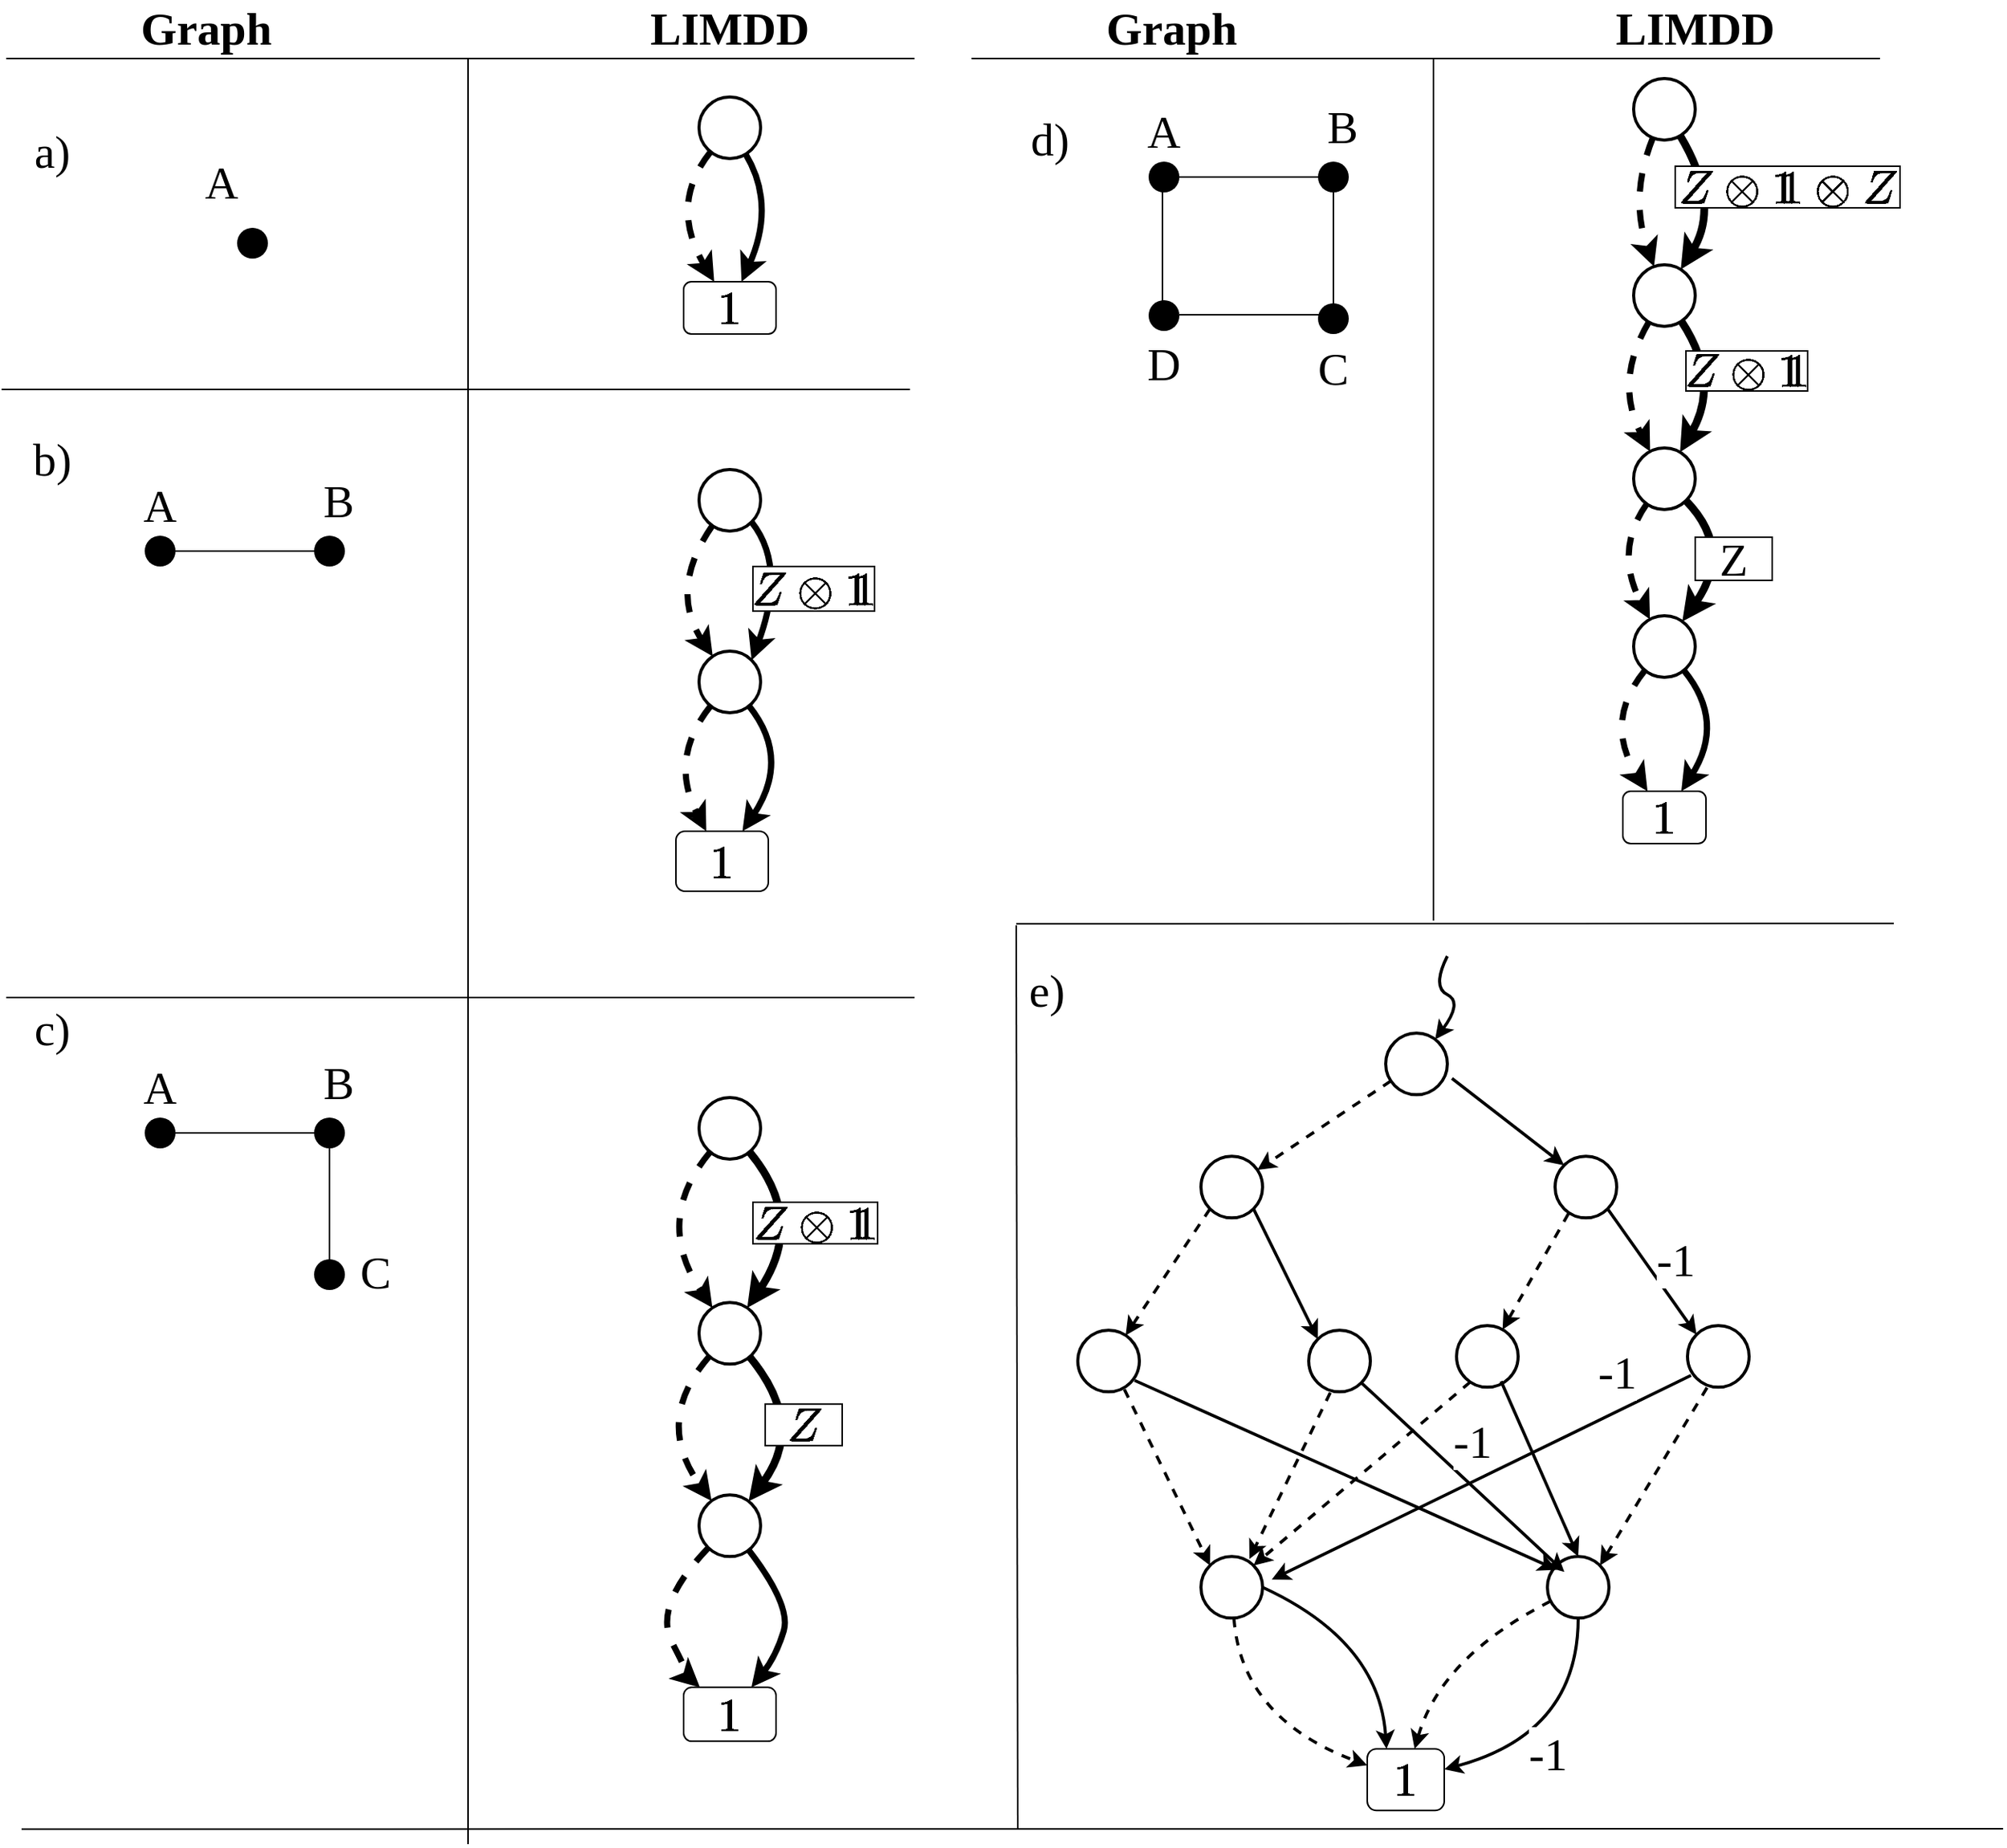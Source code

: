 <mxfile version="20.8.5" type="device"><diagram id="UoyFztPHbAxfOtIrm-Md" name="Page-1"><mxGraphModel dx="2166" dy="3179" grid="1" gridSize="10" guides="1" tooltips="1" connect="1" arrows="1" fold="1" page="0" pageScale="1.52" pageWidth="850" pageHeight="1100" math="1" shadow="0"><root><mxCell id="0"/><mxCell id="1" parent="0"/><mxCell id="kAd1hX-TktcAsDmedw0G-8" style="orthogonalLoop=1;jettySize=auto;html=1;strokeWidth=5;curved=1;fontSize=30;fontFamily=modern;fontSource=https%3A%2F%2Ffonts.googleapis.com%2Fcss%3Ffamily%3Dmodern;" parent="1" source="kAd1hX-TktcAsDmedw0G-1" target="kAd1hX-TktcAsDmedw0G-3" edge="1"><mxGeometry relative="1" as="geometry"><mxPoint x="643.0" y="-926.455" as="targetPoint"/><Array as="points"><mxPoint x="523" y="-885"/></Array></mxGeometry></mxCell><mxCell id="kAd1hX-TktcAsDmedw0G-9" style="edgeStyle=none;orthogonalLoop=1;jettySize=auto;html=1;strokeWidth=4;dashed=1;curved=1;fontSize=30;fontFamily=modern;fontSource=https%3A%2F%2Ffonts.googleapis.com%2Fcss%3Ffamily%3Dmodern;" parent="1" source="kAd1hX-TktcAsDmedw0G-1" target="kAd1hX-TktcAsDmedw0G-3" edge="1"><mxGeometry relative="1" as="geometry"><mxPoint x="468" y="-830" as="targetPoint"/><Array as="points"><mxPoint x="423" y="-885"/></Array></mxGeometry></mxCell><mxCell id="kAd1hX-TktcAsDmedw0G-1" value="" style="ellipse;whiteSpace=wrap;html=1;aspect=fixed;strokeWidth=2;fontSize=30;fontFamily=modern;fontSource=https%3A%2F%2Ffonts.googleapis.com%2Fcss%3Ffamily%3Dmodern;" parent="1" vertex="1"><mxGeometry x="453" y="-965" width="40" height="40" as="geometry"/></mxCell><mxCell id="kAd1hX-TktcAsDmedw0G-11" style="edgeStyle=none;orthogonalLoop=1;jettySize=auto;html=1;strokeWidth=4;dashed=1;curved=1;fontSize=30;fontFamily=modern;fontSource=https%3A%2F%2Ffonts.googleapis.com%2Fcss%3Ffamily%3Dmodern;" parent="1" source="kAd1hX-TktcAsDmedw0G-3" target="kAd1hX-TktcAsDmedw0G-4" edge="1"><mxGeometry relative="1" as="geometry"><Array as="points"><mxPoint x="423" y="-755"/></Array></mxGeometry></mxCell><mxCell id="kAd1hX-TktcAsDmedw0G-18" style="edgeStyle=none;orthogonalLoop=1;jettySize=auto;html=1;strokeWidth=5;curved=1;fontSize=30;fontFamily=modern;fontSource=https%3A%2F%2Ffonts.googleapis.com%2Fcss%3Ffamily%3Dmodern;" parent="1" source="kAd1hX-TktcAsDmedw0G-3" target="kAd1hX-TktcAsDmedw0G-4" edge="1"><mxGeometry relative="1" as="geometry"><mxPoint x="646.387" y="-676.87" as="targetPoint"/><Array as="points"><mxPoint x="523" y="-752"/></Array></mxGeometry></mxCell><mxCell id="kAd1hX-TktcAsDmedw0G-3" value="" style="ellipse;whiteSpace=wrap;html=1;aspect=fixed;strokeWidth=2;fontSize=30;fontFamily=modern;fontSource=https%3A%2F%2Ffonts.googleapis.com%2Fcss%3Ffamily%3Dmodern;" parent="1" vertex="1"><mxGeometry x="453" y="-831.87" width="40" height="40" as="geometry"/></mxCell><mxCell id="kAd1hX-TktcAsDmedw0G-13" style="edgeStyle=none;orthogonalLoop=1;jettySize=auto;html=1;strokeWidth=4;dashed=1;curved=1;fontSize=30;fontFamily=modern;fontSource=https%3A%2F%2Ffonts.googleapis.com%2Fcss%3Ffamily%3Dmodern;" parent="1" source="kAd1hX-TktcAsDmedw0G-4" target="kAd1hX-TktcAsDmedw0G-5" edge="1"><mxGeometry relative="1" as="geometry"><Array as="points"><mxPoint x="423" y="-635"/><mxPoint x="448" y="-586.87"/></Array></mxGeometry></mxCell><mxCell id="kAd1hX-TktcAsDmedw0G-32" style="edgeStyle=none;curved=1;orthogonalLoop=1;jettySize=auto;html=1;endArrow=classic;endFill=1;strokeWidth=4;fontSize=30;fontFamily=modern;fontSource=https%3A%2F%2Ffonts.googleapis.com%2Fcss%3Ffamily%3Dmodern;" parent="1" source="kAd1hX-TktcAsDmedw0G-4" target="kAd1hX-TktcAsDmedw0G-5" edge="1"><mxGeometry relative="1" as="geometry"><Array as="points"><mxPoint x="513" y="-635"/><mxPoint x="503" y="-601.87"/></Array></mxGeometry></mxCell><mxCell id="kAd1hX-TktcAsDmedw0G-4" value="" style="ellipse;whiteSpace=wrap;html=1;aspect=fixed;strokeWidth=2;fontSize=30;fontFamily=modern;fontSource=https%3A%2F%2Ffonts.googleapis.com%2Fcss%3Ffamily%3Dmodern;" parent="1" vertex="1"><mxGeometry x="453" y="-706.87" width="40" height="40" as="geometry"/></mxCell><mxCell id="kAd1hX-TktcAsDmedw0G-5" value="$$1$$" style="rounded=1;whiteSpace=wrap;html=1;fontSize=30;fontFamily=modern;fontSource=https%3A%2F%2Ffonts.googleapis.com%2Fcss%3Ffamily%3Dmodern;" parent="1" vertex="1"><mxGeometry x="443" y="-581.87" width="60" height="35" as="geometry"/></mxCell><mxCell id="WiULeDgBD-S7jhoCk6bP-11" style="edgeStyle=none;orthogonalLoop=1;jettySize=auto;html=1;strokeWidth=4;dashed=1;curved=1;fontSize=30;fontFamily=modern;fontSource=https%3A%2F%2Ffonts.googleapis.com%2Fcss%3Ffamily%3Dmodern;" parent="1" source="WiULeDgBD-S7jhoCk6bP-13" target="WiULeDgBD-S7jhoCk6bP-14" edge="1"><mxGeometry relative="1" as="geometry"><Array as="points"><mxPoint x="433" y="-1545"/></Array></mxGeometry></mxCell><mxCell id="WiULeDgBD-S7jhoCk6bP-12" style="edgeStyle=none;curved=1;orthogonalLoop=1;jettySize=auto;html=1;endArrow=classic;endFill=1;strokeWidth=4;fontSize=30;fontFamily=modern;fontSource=https%3A%2F%2Ffonts.googleapis.com%2Fcss%3Ffamily%3Dmodern;" parent="1" source="WiULeDgBD-S7jhoCk6bP-13" target="WiULeDgBD-S7jhoCk6bP-14" edge="1"><mxGeometry relative="1" as="geometry"><Array as="points"><mxPoint x="503" y="-1545"/></Array></mxGeometry></mxCell><mxCell id="WiULeDgBD-S7jhoCk6bP-13" value="" style="ellipse;whiteSpace=wrap;html=1;aspect=fixed;strokeWidth=2;fontSize=30;fontFamily=modern;fontSource=https%3A%2F%2Ffonts.googleapis.com%2Fcss%3Ffamily%3Dmodern;" parent="1" vertex="1"><mxGeometry x="453" y="-1615" width="40" height="40" as="geometry"/></mxCell><mxCell id="WiULeDgBD-S7jhoCk6bP-14" value="$$1$$" style="rounded=1;whiteSpace=wrap;html=1;fontSize=30;fontFamily=modern;fontSource=https%3A%2F%2Ffonts.googleapis.com%2Fcss%3Ffamily%3Dmodern;" parent="1" vertex="1"><mxGeometry x="443" y="-1495" width="60" height="34" as="geometry"/></mxCell><mxCell id="WiULeDgBD-S7jhoCk6bP-20" value="" style="ellipse;whiteSpace=wrap;html=1;aspect=fixed;fontColor=#ffffff;fillColor=#000000;strokeColor=none;fontSize=30;fontFamily=modern;fontSource=https%3A%2F%2Ffonts.googleapis.com%2Fcss%3Ffamily%3Dmodern;" parent="1" vertex="1"><mxGeometry x="153" y="-1530" width="20" height="20" as="geometry"/></mxCell><mxCell id="WiULeDgBD-S7jhoCk6bP-22" value="&lt;font style=&quot;font-size: 30px;&quot;&gt;a)&lt;/font&gt;" style="text;html=1;strokeColor=none;fillColor=none;align=center;verticalAlign=middle;whiteSpace=wrap;rounded=0;fontSize=30;fontFamily=modern;fontSource=https%3A%2F%2Ffonts.googleapis.com%2Fcss%3Ffamily%3Dmodern;" parent="1" vertex="1"><mxGeometry x="13" y="-1590" width="40" height="20" as="geometry"/></mxCell><mxCell id="WiULeDgBD-S7jhoCk6bP-25" value="" style="endArrow=none;html=1;fontSize=30;fontFamily=modern;fontSource=https%3A%2F%2Ffonts.googleapis.com%2Fcss%3Ffamily%3Dmodern;" parent="1" edge="1"><mxGeometry width="50" height="50" relative="1" as="geometry"><mxPoint x="303" y="-480" as="sourcePoint"/><mxPoint x="303" y="-1640" as="targetPoint"/></mxGeometry></mxCell><mxCell id="WiULeDgBD-S7jhoCk6bP-26" value="&lt;font style=&quot;font-size: 30px;&quot;&gt;Graph&lt;/font&gt;" style="text;html=1;strokeColor=none;fillColor=none;align=center;verticalAlign=middle;whiteSpace=wrap;rounded=0;fontSize=30;fontFamily=modern;fontSource=https%3A%2F%2Ffonts.googleapis.com%2Fcss%3Ffamily%3Dmodern;fontStyle=1" parent="1" vertex="1"><mxGeometry x="113" y="-1670" width="40" height="20" as="geometry"/></mxCell><mxCell id="WiULeDgBD-S7jhoCk6bP-27" value="&lt;font style=&quot;font-size: 30px;&quot;&gt;LIMDD&lt;/font&gt;" style="text;html=1;strokeColor=none;fillColor=none;align=center;verticalAlign=middle;whiteSpace=wrap;rounded=0;fontSize=30;fontFamily=modern;fontSource=https%3A%2F%2Ffonts.googleapis.com%2Fcss%3Ffamily%3Dmodern;fontStyle=1" parent="1" vertex="1"><mxGeometry x="408" y="-1670" width="130" height="20" as="geometry"/></mxCell><mxCell id="WiULeDgBD-S7jhoCk6bP-28" value="" style="endArrow=none;html=1;fontSize=30;fontFamily=modern;fontSource=https%3A%2F%2Ffonts.googleapis.com%2Fcss%3Ffamily%3Dmodern;" parent="1" edge="1"><mxGeometry width="50" height="50" relative="1" as="geometry"><mxPoint x="3" y="-1640" as="sourcePoint"/><mxPoint x="593" y="-1640" as="targetPoint"/></mxGeometry></mxCell><mxCell id="WiULeDgBD-S7jhoCk6bP-34" value="" style="ellipse;whiteSpace=wrap;html=1;aspect=fixed;fontColor=#ffffff;fillColor=#000000;strokeColor=none;fontSize=30;fontFamily=modern;fontSource=https%3A%2F%2Ffonts.googleapis.com%2Fcss%3Ffamily%3Dmodern;" parent="1" vertex="1"><mxGeometry x="93" y="-1330" width="20" height="20" as="geometry"/></mxCell><mxCell id="WiULeDgBD-S7jhoCk6bP-35" value="&lt;font style=&quot;font-size: 30px;&quot;&gt;b)&lt;/font&gt;" style="text;html=1;strokeColor=none;fillColor=none;align=center;verticalAlign=middle;whiteSpace=wrap;rounded=0;fontSize=30;fontFamily=modern;fontSource=https%3A%2F%2Ffonts.googleapis.com%2Fcss%3Ffamily%3Dmodern;" parent="1" vertex="1"><mxGeometry x="13" y="-1390" width="40" height="20" as="geometry"/></mxCell><mxCell id="WiULeDgBD-S7jhoCk6bP-36" value="" style="ellipse;whiteSpace=wrap;html=1;aspect=fixed;fontColor=#ffffff;fillColor=#000000;strokeColor=none;fontSize=30;fontFamily=modern;fontSource=https%3A%2F%2Ffonts.googleapis.com%2Fcss%3Ffamily%3Dmodern;" parent="1" vertex="1"><mxGeometry x="203" y="-1330" width="20" height="20" as="geometry"/></mxCell><mxCell id="WiULeDgBD-S7jhoCk6bP-38" value="" style="endArrow=none;html=1;fontSize=30;fontFamily=modern;fontSource=https%3A%2F%2Ffonts.googleapis.com%2Fcss%3Ffamily%3Dmodern;" parent="1" source="WiULeDgBD-S7jhoCk6bP-34" edge="1"><mxGeometry width="50" height="50" relative="1" as="geometry"><mxPoint x="393" y="-1270" as="sourcePoint"/><mxPoint x="213" y="-1320" as="targetPoint"/></mxGeometry></mxCell><mxCell id="WiULeDgBD-S7jhoCk6bP-39" value="&lt;font style=&quot;font-size: 30px;&quot;&gt;B&lt;/font&gt;" style="text;html=1;strokeColor=none;fillColor=none;align=center;verticalAlign=middle;whiteSpace=wrap;rounded=0;fontSize=30;fontFamily=modern;fontSource=https%3A%2F%2Ffonts.googleapis.com%2Fcss%3Ffamily%3Dmodern;" parent="1" vertex="1"><mxGeometry x="199" y="-1363" width="40" height="20" as="geometry"/></mxCell><mxCell id="WiULeDgBD-S7jhoCk6bP-41" value="&lt;font style=&quot;font-size: 30px;&quot;&gt;A&lt;/font&gt;" style="text;html=1;strokeColor=none;fillColor=none;align=center;verticalAlign=middle;whiteSpace=wrap;rounded=0;fontSize=30;fontFamily=modern;fontSource=https%3A%2F%2Ffonts.googleapis.com%2Fcss%3Ffamily%3Dmodern;" parent="1" vertex="1"><mxGeometry x="83" y="-1360" width="40" height="20" as="geometry"/></mxCell><mxCell id="WiULeDgBD-S7jhoCk6bP-42" style="edgeStyle=none;orthogonalLoop=1;jettySize=auto;html=1;strokeWidth=4;dashed=1;curved=1;fontSize=30;fontFamily=modern;fontSource=https%3A%2F%2Ffonts.googleapis.com%2Fcss%3Ffamily%3Dmodern;" parent="1" source="WiULeDgBD-S7jhoCk6bP-44" target="WiULeDgBD-S7jhoCk6bP-47" edge="1"><mxGeometry relative="1" as="geometry"><Array as="points"><mxPoint x="433" y="-1295"/></Array></mxGeometry></mxCell><mxCell id="WiULeDgBD-S7jhoCk6bP-44" value="" style="ellipse;whiteSpace=wrap;html=1;aspect=fixed;strokeWidth=2;fontSize=30;fontFamily=modern;fontSource=https%3A%2F%2Ffonts.googleapis.com%2Fcss%3Ffamily%3Dmodern;" parent="1" vertex="1"><mxGeometry x="453" y="-1373" width="40" height="40" as="geometry"/></mxCell><mxCell id="WiULeDgBD-S7jhoCk6bP-45" style="edgeStyle=none;orthogonalLoop=1;jettySize=auto;html=1;strokeWidth=4;dashed=1;curved=1;fontSize=30;fontFamily=modern;fontSource=https%3A%2F%2Ffonts.googleapis.com%2Fcss%3Ffamily%3Dmodern;" parent="1" source="WiULeDgBD-S7jhoCk6bP-47" target="WiULeDgBD-S7jhoCk6bP-48" edge="1"><mxGeometry relative="1" as="geometry"><Array as="points"><mxPoint x="433" y="-1185"/></Array></mxGeometry></mxCell><mxCell id="WiULeDgBD-S7jhoCk6bP-46" style="edgeStyle=none;curved=1;orthogonalLoop=1;jettySize=auto;html=1;endArrow=classic;endFill=1;strokeWidth=4;fontSize=30;fontFamily=modern;fontSource=https%3A%2F%2Ffonts.googleapis.com%2Fcss%3Ffamily%3Dmodern;" parent="1" source="WiULeDgBD-S7jhoCk6bP-47" target="WiULeDgBD-S7jhoCk6bP-48" edge="1"><mxGeometry relative="1" as="geometry"><Array as="points"><mxPoint x="513" y="-1185"/></Array></mxGeometry></mxCell><mxCell id="WiULeDgBD-S7jhoCk6bP-47" value="" style="ellipse;whiteSpace=wrap;html=1;aspect=fixed;strokeWidth=2;fontSize=30;fontFamily=modern;fontSource=https%3A%2F%2Ffonts.googleapis.com%2Fcss%3Ffamily%3Dmodern;" parent="1" vertex="1"><mxGeometry x="453" y="-1255" width="40" height="40" as="geometry"/></mxCell><mxCell id="WiULeDgBD-S7jhoCk6bP-48" value="$$1$$" style="rounded=1;whiteSpace=wrap;html=1;fontSize=30;fontFamily=modern;fontSource=https%3A%2F%2Ffonts.googleapis.com%2Fcss%3Ffamily%3Dmodern;" parent="1" vertex="1"><mxGeometry x="438" y="-1138" width="60" height="39" as="geometry"/></mxCell><mxCell id="WiULeDgBD-S7jhoCk6bP-65" value="" style="ellipse;whiteSpace=wrap;html=1;aspect=fixed;fontColor=#ffffff;fillColor=#000000;strokeColor=none;fontSize=30;fontFamily=modern;fontSource=https%3A%2F%2Ffonts.googleapis.com%2Fcss%3Ffamily%3Dmodern;" parent="1" vertex="1"><mxGeometry x="93" y="-952" width="20" height="20" as="geometry"/></mxCell><mxCell id="WiULeDgBD-S7jhoCk6bP-66" value="&lt;font style=&quot;font-size: 30px;&quot;&gt;c)&lt;/font&gt;" style="text;html=1;strokeColor=none;fillColor=none;align=center;verticalAlign=middle;whiteSpace=wrap;rounded=0;fontSize=30;fontFamily=modern;fontSource=https%3A%2F%2Ffonts.googleapis.com%2Fcss%3Ffamily%3Dmodern;" parent="1" vertex="1"><mxGeometry x="13" y="-1020" width="40" height="20" as="geometry"/></mxCell><mxCell id="WiULeDgBD-S7jhoCk6bP-67" value="" style="ellipse;whiteSpace=wrap;html=1;aspect=fixed;fontColor=#ffffff;fillColor=#000000;strokeColor=none;fontSize=30;fontFamily=modern;fontSource=https%3A%2F%2Ffonts.googleapis.com%2Fcss%3Ffamily%3Dmodern;" parent="1" vertex="1"><mxGeometry x="203" y="-952" width="20" height="20" as="geometry"/></mxCell><mxCell id="WiULeDgBD-S7jhoCk6bP-68" value="" style="endArrow=none;html=1;fontSize=30;fontFamily=modern;fontSource=https%3A%2F%2Ffonts.googleapis.com%2Fcss%3Ffamily%3Dmodern;" parent="1" source="WiULeDgBD-S7jhoCk6bP-65" edge="1"><mxGeometry width="50" height="50" relative="1" as="geometry"><mxPoint x="393" y="-892" as="sourcePoint"/><mxPoint x="213" y="-942" as="targetPoint"/></mxGeometry></mxCell><mxCell id="WiULeDgBD-S7jhoCk6bP-69" value="&lt;font style=&quot;font-size: 30px;&quot;&gt;B&lt;/font&gt;" style="text;html=1;strokeColor=none;fillColor=none;align=center;verticalAlign=middle;whiteSpace=wrap;rounded=0;fontSize=30;fontFamily=modern;fontSource=https%3A%2F%2Ffonts.googleapis.com%2Fcss%3Ffamily%3Dmodern;" parent="1" vertex="1"><mxGeometry x="199" y="-985" width="40" height="20" as="geometry"/></mxCell><mxCell id="WiULeDgBD-S7jhoCk6bP-70" value="&lt;font style=&quot;font-size: 30px;&quot;&gt;A&lt;/font&gt;" style="text;html=1;strokeColor=none;fillColor=none;align=center;verticalAlign=middle;whiteSpace=wrap;rounded=0;fontSize=30;fontFamily=modern;fontSource=https%3A%2F%2Ffonts.googleapis.com%2Fcss%3Ffamily%3Dmodern;" parent="1" vertex="1"><mxGeometry x="83" y="-982" width="40" height="20" as="geometry"/></mxCell><mxCell id="WiULeDgBD-S7jhoCk6bP-71" value="" style="ellipse;whiteSpace=wrap;html=1;aspect=fixed;fontColor=#ffffff;fillColor=#000000;strokeColor=none;fontSize=30;fontFamily=modern;fontSource=https%3A%2F%2Ffonts.googleapis.com%2Fcss%3Ffamily%3Dmodern;" parent="1" vertex="1"><mxGeometry x="203" y="-860" width="20" height="20" as="geometry"/></mxCell><mxCell id="WiULeDgBD-S7jhoCk6bP-72" value="&lt;font style=&quot;font-size: 30px;&quot;&gt;C&lt;/font&gt;" style="text;html=1;strokeColor=none;fillColor=none;align=center;verticalAlign=middle;whiteSpace=wrap;rounded=0;fontSize=30;fontFamily=modern;fontSource=https%3A%2F%2Ffonts.googleapis.com%2Fcss%3Ffamily%3Dmodern;" parent="1" vertex="1"><mxGeometry x="223" y="-862" width="40" height="20" as="geometry"/></mxCell><mxCell id="WiULeDgBD-S7jhoCk6bP-74" value="" style="endArrow=none;html=1;fontSize=30;fontFamily=modern;fontSource=https%3A%2F%2Ffonts.googleapis.com%2Fcss%3Ffamily%3Dmodern;" parent="1" edge="1"><mxGeometry width="50" height="50" relative="1" as="geometry"><mxPoint x="213" y="-849" as="sourcePoint"/><mxPoint x="213" y="-932" as="targetPoint"/></mxGeometry></mxCell><mxCell id="WiULeDgBD-S7jhoCk6bP-75" value="" style="endArrow=none;html=1;fontSize=30;fontFamily=modern;fontSource=https%3A%2F%2Ffonts.googleapis.com%2Fcss%3Ffamily%3Dmodern;" parent="1" edge="1"><mxGeometry width="50" height="50" relative="1" as="geometry"><mxPoint y="-1425" as="sourcePoint"/><mxPoint x="590" y="-1425" as="targetPoint"/></mxGeometry></mxCell><mxCell id="WiULeDgBD-S7jhoCk6bP-76" value="" style="endArrow=none;html=1;fontSize=30;fontFamily=modern;fontSource=https%3A%2F%2Ffonts.googleapis.com%2Fcss%3Ffamily%3Dmodern;" parent="1" edge="1"><mxGeometry width="50" height="50" relative="1" as="geometry"><mxPoint x="3" y="-1030" as="sourcePoint"/><mxPoint x="593" y="-1030" as="targetPoint"/></mxGeometry></mxCell><mxCell id="WiULeDgBD-S7jhoCk6bP-77" value="" style="ellipse;whiteSpace=wrap;html=1;aspect=fixed;fontColor=#ffffff;fillColor=#000000;strokeColor=none;fontSize=30;fontFamily=modern;fontSource=https%3A%2F%2Ffonts.googleapis.com%2Fcss%3Ffamily%3Dmodern;" parent="1" vertex="1"><mxGeometry x="745" y="-1573" width="20" height="20" as="geometry"/></mxCell><mxCell id="WiULeDgBD-S7jhoCk6bP-78" value="&lt;font style=&quot;font-size: 30px;&quot;&gt;d)&lt;/font&gt;" style="text;html=1;strokeColor=none;fillColor=none;align=center;verticalAlign=middle;whiteSpace=wrap;rounded=0;fontSize=30;fontFamily=modern;fontSource=https%3A%2F%2Ffonts.googleapis.com%2Fcss%3Ffamily%3Dmodern;" parent="1" vertex="1"><mxGeometry x="661" y="-1598" width="40" height="20" as="geometry"/></mxCell><mxCell id="WiULeDgBD-S7jhoCk6bP-79" value="" style="ellipse;whiteSpace=wrap;html=1;aspect=fixed;fontColor=#ffffff;fillColor=#000000;strokeColor=none;fontSize=30;fontFamily=modern;fontSource=https%3A%2F%2Ffonts.googleapis.com%2Fcss%3Ffamily%3Dmodern;" parent="1" vertex="1"><mxGeometry x="855" y="-1573" width="20" height="20" as="geometry"/></mxCell><mxCell id="WiULeDgBD-S7jhoCk6bP-80" value="" style="endArrow=none;html=1;fontSize=30;fontFamily=modern;fontSource=https%3A%2F%2Ffonts.googleapis.com%2Fcss%3Ffamily%3Dmodern;" parent="1" source="WiULeDgBD-S7jhoCk6bP-77" edge="1"><mxGeometry width="50" height="50" relative="1" as="geometry"><mxPoint x="1045" y="-1513" as="sourcePoint"/><mxPoint x="865" y="-1563" as="targetPoint"/></mxGeometry></mxCell><mxCell id="WiULeDgBD-S7jhoCk6bP-81" value="&lt;font style=&quot;font-size: 30px;&quot;&gt;B&lt;/font&gt;" style="text;html=1;strokeColor=none;fillColor=none;align=center;verticalAlign=middle;whiteSpace=wrap;rounded=0;fontSize=30;fontFamily=modern;fontSource=https%3A%2F%2Ffonts.googleapis.com%2Fcss%3Ffamily%3Dmodern;" parent="1" vertex="1"><mxGeometry x="851" y="-1606" width="40" height="20" as="geometry"/></mxCell><mxCell id="WiULeDgBD-S7jhoCk6bP-82" value="&lt;font style=&quot;font-size: 30px;&quot;&gt;A&lt;/font&gt;" style="text;html=1;strokeColor=none;fillColor=none;align=center;verticalAlign=middle;whiteSpace=wrap;rounded=0;fontSize=30;fontFamily=modern;fontSource=https%3A%2F%2Ffonts.googleapis.com%2Fcss%3Ffamily%3Dmodern;" parent="1" vertex="1"><mxGeometry x="735" y="-1603" width="40" height="20" as="geometry"/></mxCell><mxCell id="WiULeDgBD-S7jhoCk6bP-83" value="" style="ellipse;whiteSpace=wrap;html=1;aspect=fixed;fontColor=#ffffff;fillColor=#000000;strokeColor=none;fontSize=30;fontFamily=modern;fontSource=https%3A%2F%2Ffonts.googleapis.com%2Fcss%3Ffamily%3Dmodern;" parent="1" vertex="1"><mxGeometry x="855" y="-1481" width="20" height="20" as="geometry"/></mxCell><mxCell id="WiULeDgBD-S7jhoCk6bP-84" value="&lt;font style=&quot;font-size: 30px;&quot;&gt;C&lt;/font&gt;" style="text;html=1;strokeColor=none;fillColor=none;align=center;verticalAlign=middle;whiteSpace=wrap;rounded=0;fontSize=30;fontFamily=modern;fontSource=https%3A%2F%2Ffonts.googleapis.com%2Fcss%3Ffamily%3Dmodern;" parent="1" vertex="1"><mxGeometry x="845" y="-1463" width="40" height="47" as="geometry"/></mxCell><mxCell id="WiULeDgBD-S7jhoCk6bP-85" value="" style="endArrow=none;html=1;fontSize=30;fontFamily=modern;fontSource=https%3A%2F%2Ffonts.googleapis.com%2Fcss%3Ffamily%3Dmodern;" parent="1" edge="1"><mxGeometry width="50" height="50" relative="1" as="geometry"><mxPoint x="865" y="-1470" as="sourcePoint"/><mxPoint x="865" y="-1553" as="targetPoint"/></mxGeometry></mxCell><mxCell id="WiULeDgBD-S7jhoCk6bP-86" value="" style="ellipse;whiteSpace=wrap;html=1;aspect=fixed;fontColor=#ffffff;fillColor=#000000;strokeColor=none;fontSize=30;fontFamily=modern;fontSource=https%3A%2F%2Ffonts.googleapis.com%2Fcss%3Ffamily%3Dmodern;" parent="1" vertex="1"><mxGeometry x="745" y="-1483" width="20" height="20" as="geometry"/></mxCell><mxCell id="WiULeDgBD-S7jhoCk6bP-87" value="" style="endArrow=none;html=1;fontSize=30;fontFamily=modern;fontSource=https%3A%2F%2Ffonts.googleapis.com%2Fcss%3Ffamily%3Dmodern;" parent="1" edge="1"><mxGeometry width="50" height="50" relative="1" as="geometry"><mxPoint x="765" y="-1473.5" as="sourcePoint"/><mxPoint x="865" y="-1473.5" as="targetPoint"/></mxGeometry></mxCell><mxCell id="WiULeDgBD-S7jhoCk6bP-88" value="" style="endArrow=none;html=1;fontSize=30;fontFamily=modern;fontSource=https%3A%2F%2Ffonts.googleapis.com%2Fcss%3Ffamily%3Dmodern;" parent="1" edge="1"><mxGeometry width="50" height="50" relative="1" as="geometry"><mxPoint x="754" y="-1481" as="sourcePoint"/><mxPoint x="754" y="-1564" as="targetPoint"/></mxGeometry></mxCell><mxCell id="WiULeDgBD-S7jhoCk6bP-89" value="&lt;font style=&quot;font-size: 30px;&quot;&gt;D&lt;/font&gt;" style="text;html=1;strokeColor=none;fillColor=none;align=center;verticalAlign=middle;whiteSpace=wrap;rounded=0;fontSize=30;fontFamily=modern;fontSource=https%3A%2F%2Ffonts.googleapis.com%2Fcss%3Ffamily%3Dmodern;" parent="1" vertex="1"><mxGeometry x="735" y="-1461" width="40" height="37" as="geometry"/></mxCell><mxCell id="WiULeDgBD-S7jhoCk6bP-91" style="orthogonalLoop=1;jettySize=auto;html=1;strokeWidth=5;curved=1;fontSize=30;fontFamily=modern;fontSource=https%3A%2F%2Ffonts.googleapis.com%2Fcss%3Ffamily%3Dmodern;" parent="1" source="WiULeDgBD-S7jhoCk6bP-93" target="WiULeDgBD-S7jhoCk6bP-96" edge="1"><mxGeometry relative="1" as="geometry"><Array as="points"><mxPoint x="1117" y="-1430"/></Array></mxGeometry></mxCell><mxCell id="WiULeDgBD-S7jhoCk6bP-92" style="edgeStyle=none;orthogonalLoop=1;jettySize=auto;html=1;strokeWidth=4;dashed=1;curved=1;fontSize=30;fontFamily=modern;fontSource=https%3A%2F%2Ffonts.googleapis.com%2Fcss%3Ffamily%3Dmodern;" parent="1" source="WiULeDgBD-S7jhoCk6bP-93" target="WiULeDgBD-S7jhoCk6bP-96" edge="1"><mxGeometry relative="1" as="geometry"><mxPoint x="1160" y="-1376" as="targetPoint"/><Array as="points"><mxPoint x="1047" y="-1430"/></Array></mxGeometry></mxCell><mxCell id="WiULeDgBD-S7jhoCk6bP-93" value="" style="ellipse;whiteSpace=wrap;html=1;aspect=fixed;strokeWidth=2;fontSize=30;fontFamily=modern;fontSource=https%3A%2F%2Ffonts.googleapis.com%2Fcss%3Ffamily%3Dmodern;" parent="1" vertex="1"><mxGeometry x="1060" y="-1506" width="40" height="40" as="geometry"/></mxCell><mxCell id="WiULeDgBD-S7jhoCk6bP-94" style="edgeStyle=none;orthogonalLoop=1;jettySize=auto;html=1;strokeWidth=4;dashed=1;curved=1;fontSize=30;fontFamily=modern;fontSource=https%3A%2F%2Ffonts.googleapis.com%2Fcss%3Ffamily%3Dmodern;" parent="1" source="WiULeDgBD-S7jhoCk6bP-96" target="WiULeDgBD-S7jhoCk6bP-99" edge="1"><mxGeometry relative="1" as="geometry"><Array as="points"><mxPoint x="1047" y="-1320"/></Array></mxGeometry></mxCell><mxCell id="WiULeDgBD-S7jhoCk6bP-95" style="edgeStyle=none;orthogonalLoop=1;jettySize=auto;html=1;strokeWidth=5;curved=1;fontSize=30;fontFamily=modern;fontSource=https%3A%2F%2Ffonts.googleapis.com%2Fcss%3Ffamily%3Dmodern;" parent="1" source="WiULeDgBD-S7jhoCk6bP-96" target="WiULeDgBD-S7jhoCk6bP-99" edge="1"><mxGeometry relative="1" as="geometry"><Array as="points"><mxPoint x="1125" y="-1321"/></Array></mxGeometry></mxCell><mxCell id="WiULeDgBD-S7jhoCk6bP-96" value="" style="ellipse;whiteSpace=wrap;html=1;aspect=fixed;strokeWidth=2;fontSize=30;fontFamily=modern;fontSource=https%3A%2F%2Ffonts.googleapis.com%2Fcss%3Ffamily%3Dmodern;" parent="1" vertex="1"><mxGeometry x="1060" y="-1387" width="40" height="40" as="geometry"/></mxCell><mxCell id="WiULeDgBD-S7jhoCk6bP-97" style="edgeStyle=none;orthogonalLoop=1;jettySize=auto;html=1;strokeWidth=4;dashed=1;curved=1;fontSize=30;fontFamily=modern;fontSource=https%3A%2F%2Ffonts.googleapis.com%2Fcss%3Ffamily%3Dmodern;" parent="1" source="WiULeDgBD-S7jhoCk6bP-99" target="WiULeDgBD-S7jhoCk6bP-100" edge="1"><mxGeometry relative="1" as="geometry"><Array as="points"><mxPoint x="1040" y="-1209"/></Array></mxGeometry></mxCell><mxCell id="WiULeDgBD-S7jhoCk6bP-98" style="edgeStyle=none;curved=1;orthogonalLoop=1;jettySize=auto;html=1;endArrow=classic;endFill=1;strokeWidth=4;fontSize=30;fontFamily=modern;fontSource=https%3A%2F%2Ffonts.googleapis.com%2Fcss%3Ffamily%3Dmodern;" parent="1" source="WiULeDgBD-S7jhoCk6bP-99" target="WiULeDgBD-S7jhoCk6bP-100" edge="1"><mxGeometry relative="1" as="geometry"><Array as="points"><mxPoint x="1120" y="-1209"/></Array></mxGeometry></mxCell><mxCell id="WiULeDgBD-S7jhoCk6bP-99" value="" style="ellipse;whiteSpace=wrap;html=1;aspect=fixed;strokeWidth=2;fontSize=30;fontFamily=modern;fontSource=https%3A%2F%2Ffonts.googleapis.com%2Fcss%3Ffamily%3Dmodern;" parent="1" vertex="1"><mxGeometry x="1060" y="-1278" width="40" height="40" as="geometry"/></mxCell><mxCell id="WiULeDgBD-S7jhoCk6bP-100" value="$$1$$" style="rounded=1;whiteSpace=wrap;html=1;fontSize=30;fontFamily=modern;fontSource=https%3A%2F%2Ffonts.googleapis.com%2Fcss%3Ffamily%3Dmodern;" parent="1" vertex="1"><mxGeometry x="1053" y="-1164" width="54" height="34" as="geometry"/></mxCell><mxCell id="WiULeDgBD-S7jhoCk6bP-102" value="$$Z \otimes 1\!\!1$$" style="rounded=0;whiteSpace=wrap;html=1;fontSize=30;fontFamily=modern;fontSource=https%3A%2F%2Ffonts.googleapis.com%2Fcss%3Ffamily%3Dmodern;" parent="1" vertex="1"><mxGeometry x="1094" y="-1450" width="79" height="26" as="geometry"/></mxCell><mxCell id="WiULeDgBD-S7jhoCk6bP-104" value="Z" style="rounded=0;whiteSpace=wrap;html=1;fontSize=30;fontFamily=modern;fontSource=https%3A%2F%2Ffonts.googleapis.com%2Fcss%3Ffamily%3Dmodern;" parent="1" vertex="1"><mxGeometry x="1100" y="-1329" width="50" height="28" as="geometry"/></mxCell><mxCell id="WiULeDgBD-S7jhoCk6bP-105" style="orthogonalLoop=1;jettySize=auto;html=1;strokeWidth=5;curved=1;fontSize=30;fontFamily=modern;fontSource=https%3A%2F%2Ffonts.googleapis.com%2Fcss%3Ffamily%3Dmodern;" parent="1" source="WiULeDgBD-S7jhoCk6bP-107" target="WiULeDgBD-S7jhoCk6bP-93" edge="1"><mxGeometry relative="1" as="geometry"><Array as="points"><mxPoint x="1117" y="-1545"/></Array></mxGeometry></mxCell><mxCell id="WiULeDgBD-S7jhoCk6bP-106" style="edgeStyle=none;orthogonalLoop=1;jettySize=auto;html=1;strokeWidth=4;dashed=1;curved=1;fontSize=30;fontFamily=modern;fontSource=https%3A%2F%2Ffonts.googleapis.com%2Fcss%3Ffamily%3Dmodern;" parent="1" source="WiULeDgBD-S7jhoCk6bP-107" target="WiULeDgBD-S7jhoCk6bP-93" edge="1"><mxGeometry relative="1" as="geometry"><mxPoint x="1164" y="-1482" as="targetPoint"/><Array as="points"><mxPoint x="1057" y="-1550"/></Array></mxGeometry></mxCell><mxCell id="WiULeDgBD-S7jhoCk6bP-107" value="" style="ellipse;whiteSpace=wrap;html=1;aspect=fixed;strokeWidth=2;fontSize=30;fontFamily=modern;fontSource=https%3A%2F%2Ffonts.googleapis.com%2Fcss%3Ffamily%3Dmodern;" parent="1" vertex="1"><mxGeometry x="1060" y="-1627" width="40" height="40" as="geometry"/></mxCell><mxCell id="WiULeDgBD-S7jhoCk6bP-109" value="$$Z \otimes 1\!\!1 \otimes Z$$" style="rounded=0;whiteSpace=wrap;html=1;fontSize=30;fontFamily=modern;fontSource=https%3A%2F%2Ffonts.googleapis.com%2Fcss%3Ffamily%3Dmodern;" parent="1" vertex="1"><mxGeometry x="1087" y="-1570" width="146" height="27" as="geometry"/></mxCell><mxCell id="WiULeDgBD-S7jhoCk6bP-110" value="" style="endArrow=none;html=1;fontSize=30;fontFamily=modern;fontSource=https%3A%2F%2Ffonts.googleapis.com%2Fcss%3Ffamily%3Dmodern;" parent="1" edge="1"><mxGeometry width="50" height="50" relative="1" as="geometry"><mxPoint x="930" y="-1080" as="sourcePoint"/><mxPoint x="930" y="-1640" as="targetPoint"/></mxGeometry></mxCell><mxCell id="WiULeDgBD-S7jhoCk6bP-111" value="&lt;font style=&quot;font-size: 30px;&quot;&gt;Graph&lt;/font&gt;" style="text;html=1;strokeColor=none;fillColor=none;align=center;verticalAlign=middle;whiteSpace=wrap;rounded=0;fontSize=30;fontFamily=modern;fontSource=https%3A%2F%2Ffonts.googleapis.com%2Fcss%3Ffamily%3Dmodern;fontStyle=1" parent="1" vertex="1"><mxGeometry x="740" y="-1670" width="40" height="20" as="geometry"/></mxCell><mxCell id="WiULeDgBD-S7jhoCk6bP-112" value="&lt;font style=&quot;font-size: 30px;&quot;&gt;LIMDD&lt;/font&gt;" style="text;html=1;strokeColor=none;fillColor=none;align=center;verticalAlign=middle;whiteSpace=wrap;rounded=0;fontSize=30;fontFamily=modern;fontSource=https%3A%2F%2Ffonts.googleapis.com%2Fcss%3Ffamily%3Dmodern;fontStyle=1" parent="1" vertex="1"><mxGeometry x="1035" y="-1670" width="130" height="20" as="geometry"/></mxCell><mxCell id="WiULeDgBD-S7jhoCk6bP-113" value="" style="endArrow=none;html=1;fontSize=30;fontFamily=modern;fontSource=https%3A%2F%2Ffonts.googleapis.com%2Fcss%3Ffamily%3Dmodern;" parent="1" edge="1"><mxGeometry width="50" height="50" relative="1" as="geometry"><mxPoint x="630" y="-1640" as="sourcePoint"/><mxPoint x="1220" y="-1640" as="targetPoint"/></mxGeometry></mxCell><mxCell id="WiULeDgBD-S7jhoCk6bP-114" value="" style="endArrow=none;html=1;fontSize=30;fontFamily=modern;fontSource=https%3A%2F%2Ffonts.googleapis.com%2Fcss%3Ffamily%3Dmodern;" parent="1" edge="1"><mxGeometry width="50" height="50" relative="1" as="geometry"><mxPoint x="659" y="-1077.87" as="sourcePoint"/><mxPoint x="1229" y="-1078.12" as="targetPoint"/></mxGeometry></mxCell><mxCell id="WiULeDgBD-S7jhoCk6bP-134" value="&lt;font style=&quot;font-size: 30px;&quot;&gt;e)&lt;br style=&quot;font-size: 30px;&quot;&gt;&lt;br style=&quot;font-size: 30px;&quot;&gt;&lt;/font&gt;" style="text;html=1;strokeColor=none;fillColor=none;align=center;verticalAlign=middle;whiteSpace=wrap;rounded=0;fontSize=30;fontFamily=modern;fontSource=https%3A%2F%2Ffonts.googleapis.com%2Fcss%3Ffamily%3Dmodern;" parent="1" vertex="1"><mxGeometry x="659" y="-1026.87" width="40" height="20" as="geometry"/></mxCell><mxCell id="VIc6KpTrBUGVtj8Gp24f-1" style="edgeStyle=none;curved=1;orthogonalLoop=1;jettySize=auto;html=1;labelBackgroundColor=#ffffff;startArrow=classic;startFill=1;endArrow=none;endFill=0;strokeColor=#000000;strokeWidth=2;fontSize=30;fontColor=#000000;fontFamily=modern;fontSource=https%3A%2F%2Ffonts.googleapis.com%2Fcss%3Ffamily%3Dmodern;" parent="1" source="VIc6KpTrBUGVtj8Gp24f-2" edge="1"><mxGeometry relative="1" as="geometry"><mxPoint x="939" y="-1056.87" as="targetPoint"/><Array as="points"><mxPoint x="949" y="-1026.87"/><mxPoint x="929" y="-1036.87"/></Array></mxGeometry></mxCell><mxCell id="VIc6KpTrBUGVtj8Gp24f-2" value="" style="ellipse;whiteSpace=wrap;html=1;aspect=fixed;rounded=1;strokeColor=#000000;strokeWidth=2;fontColor=#000000;fontSize=30;fontFamily=modern;fontSource=https%3A%2F%2Ffonts.googleapis.com%2Fcss%3Ffamily%3Dmodern;" parent="1" vertex="1"><mxGeometry x="899" y="-1006.87" width="40" height="40" as="geometry"/></mxCell><mxCell id="VIc6KpTrBUGVtj8Gp24f-3" value="" style="ellipse;whiteSpace=wrap;html=1;aspect=fixed;rounded=1;strokeColor=#000000;strokeWidth=2;fontColor=#000000;fontSize=30;fontFamily=modern;fontSource=https%3A%2F%2Ffonts.googleapis.com%2Fcss%3Ffamily%3Dmodern;" parent="1" vertex="1"><mxGeometry x="779" y="-926.87" width="40" height="40" as="geometry"/></mxCell><mxCell id="VIc6KpTrBUGVtj8Gp24f-4" style="edgeStyle=none;rounded=1;orthogonalLoop=1;jettySize=auto;html=1;labelBackgroundColor=#ffffff;startArrow=none;startFill=0;endArrow=classic;endFill=1;strokeColor=#000000;strokeWidth=2;fontColor=#000000;dashed=1;fontSize=30;fontFamily=modern;fontSource=https%3A%2F%2Ffonts.googleapis.com%2Fcss%3Ffamily%3Dmodern;" parent="1" source="VIc6KpTrBUGVtj8Gp24f-2" target="VIc6KpTrBUGVtj8Gp24f-3" edge="1"><mxGeometry x="699" y="-1006.87" as="geometry"/></mxCell><mxCell id="VIc6KpTrBUGVtj8Gp24f-5" value="" style="ellipse;whiteSpace=wrap;html=1;aspect=fixed;rounded=1;strokeColor=#000000;strokeWidth=2;fontColor=#000000;fontSize=30;fontFamily=modern;fontSource=https%3A%2F%2Ffonts.googleapis.com%2Fcss%3Ffamily%3Dmodern;" parent="1" vertex="1"><mxGeometry x="1009" y="-926.87" width="40" height="40" as="geometry"/></mxCell><mxCell id="VIc6KpTrBUGVtj8Gp24f-7" value="" style="ellipse;whiteSpace=wrap;html=1;aspect=fixed;rounded=1;strokeColor=#000000;strokeWidth=2;fontColor=#000000;fontSize=30;fontFamily=modern;fontSource=https%3A%2F%2Ffonts.googleapis.com%2Fcss%3Ffamily%3Dmodern;" parent="1" vertex="1"><mxGeometry x="779" y="-666.87" width="40" height="40" as="geometry"/></mxCell><mxCell id="VIc6KpTrBUGVtj8Gp24f-9" value="" style="ellipse;whiteSpace=wrap;html=1;aspect=fixed;rounded=1;strokeColor=#000000;strokeWidth=2;fontColor=#000000;fontSize=30;fontFamily=modern;fontSource=https%3A%2F%2Ffonts.googleapis.com%2Fcss%3Ffamily%3Dmodern;" parent="1" vertex="1"><mxGeometry x="1004" y="-666.87" width="40" height="40" as="geometry"/></mxCell><mxCell id="VIc6KpTrBUGVtj8Gp24f-11" value="&lt;font style=&quot;font-size: 30px;&quot;&gt;$$1$$&lt;/font&gt;" style="rounded=1;whiteSpace=wrap;html=1;strokeColor=#000000;strokeWidth=1;fontColor=#000000;fontSize=30;fontFamily=modern;fontSource=https%3A%2F%2Ffonts.googleapis.com%2Fcss%3Ffamily%3Dmodern;" parent="1" vertex="1"><mxGeometry x="887" y="-541.87" width="50" height="40" as="geometry"/></mxCell><mxCell id="VIc6KpTrBUGVtj8Gp24f-12" style="edgeStyle=none;orthogonalLoop=1;jettySize=auto;html=1;dashed=1;labelBackgroundColor=#ffffff;startArrow=none;startFill=0;endArrow=classic;endFill=1;strokeColor=#000000;strokeWidth=2;fontColor=#000000;curved=1;fontSize=30;fontFamily=modern;fontSource=https%3A%2F%2Ffonts.googleapis.com%2Fcss%3Ffamily%3Dmodern;" parent="1" source="VIc6KpTrBUGVtj8Gp24f-7" target="VIc6KpTrBUGVtj8Gp24f-11" edge="1"><mxGeometry x="699" y="-906.87" as="geometry"><Array as="points"><mxPoint x="805" y="-561.87"/></Array></mxGeometry></mxCell><mxCell id="VIc6KpTrBUGVtj8Gp24f-14" style="edgeStyle=none;curved=1;orthogonalLoop=1;jettySize=auto;html=1;labelBackgroundColor=#ffffff;startArrow=none;startFill=0;endArrow=classic;endFill=1;strokeColor=#000000;strokeWidth=2;fontColor=#000000;dashed=1;fontSize=30;fontFamily=modern;fontSource=https%3A%2F%2Ffonts.googleapis.com%2Fcss%3Ffamily%3Dmodern;" parent="1" source="VIc6KpTrBUGVtj8Gp24f-9" target="VIc6KpTrBUGVtj8Gp24f-11" edge="1"><mxGeometry x="699" y="-906.87" as="geometry"><Array as="points"><mxPoint x="935" y="-601.87"/></Array></mxGeometry></mxCell><mxCell id="VIc6KpTrBUGVtj8Gp24f-15" value="" style="edgeStyle=none;curved=1;orthogonalLoop=1;jettySize=auto;html=1;labelBackgroundColor=#ffffff;startArrow=none;startFill=0;endArrow=classic;endFill=1;strokeColor=#000000;strokeWidth=2;fontColor=#000000;labelBorderColor=#000000;fontSize=30;fontFamily=modern;fontSource=https%3A%2F%2Ffonts.googleapis.com%2Fcss%3Ffamily%3Dmodern;" parent="1" source="VIc6KpTrBUGVtj8Gp24f-9" target="VIc6KpTrBUGVtj8Gp24f-11" edge="1"><mxGeometry x="719" y="-1546.87" as="geometry"><Array as="points"><mxPoint x="1024" y="-551.87"/></Array><mxPoint x="8" y="-19" as="offset"/></mxGeometry></mxCell><mxCell id="VIc6KpTrBUGVtj8Gp24f-21" style="edgeStyle=none;rounded=1;orthogonalLoop=1;jettySize=auto;html=1;labelBackgroundColor=#ffffff;startArrow=none;startFill=0;endArrow=classic;endFill=1;strokeColor=#000000;strokeWidth=2;fontColor=#000000;entryX=0;entryY=0;entryDx=0;entryDy=0;fontSize=30;fontFamily=modern;fontSource=https%3A%2F%2Ffonts.googleapis.com%2Fcss%3Ffamily%3Dmodern;exitX=1.075;exitY=0.735;exitDx=0;exitDy=0;exitPerimeter=0;" parent="1" target="VIc6KpTrBUGVtj8Gp24f-5" edge="1" source="VIc6KpTrBUGVtj8Gp24f-2"><mxGeometry x="709" y="-996.87" as="geometry"><mxPoint x="972" y="-946.87" as="sourcePoint"/><mxPoint x="862.282" y="-899.058" as="targetPoint"/></mxGeometry></mxCell><mxCell id="VIc6KpTrBUGVtj8Gp24f-22" value="" style="ellipse;whiteSpace=wrap;html=1;aspect=fixed;rounded=1;strokeColor=#000000;strokeWidth=2;fontColor=#000000;fontSize=30;fontFamily=modern;fontSource=https%3A%2F%2Ffonts.googleapis.com%2Fcss%3Ffamily%3Dmodern;" parent="1" vertex="1"><mxGeometry x="945" y="-816.87" width="40" height="40" as="geometry"/></mxCell><mxCell id="VIc6KpTrBUGVtj8Gp24f-23" style="edgeStyle=none;rounded=1;orthogonalLoop=1;jettySize=auto;html=1;labelBackgroundColor=#ffffff;startArrow=none;startFill=0;endArrow=classic;endFill=1;strokeColor=#000000;strokeWidth=2;fontColor=#000000;dashed=1;exitX=0.217;exitY=0.932;exitDx=0;exitDy=0;exitPerimeter=0;fontSize=30;fontFamily=modern;fontSource=https%3A%2F%2Ffonts.googleapis.com%2Fcss%3Ffamily%3Dmodern;" parent="1" source="VIc6KpTrBUGVtj8Gp24f-5" target="VIc6KpTrBUGVtj8Gp24f-22" edge="1"><mxGeometry x="879" y="-896.87" as="geometry"><mxPoint x="1085.677" y="-834.744" as="sourcePoint"/></mxGeometry></mxCell><mxCell id="VIc6KpTrBUGVtj8Gp24f-24" value="" style="ellipse;whiteSpace=wrap;html=1;aspect=fixed;rounded=1;strokeColor=#000000;strokeWidth=2;fontColor=#000000;fontSize=30;fontFamily=modern;fontSource=https%3A%2F%2Ffonts.googleapis.com%2Fcss%3Ffamily%3Dmodern;" parent="1" vertex="1"><mxGeometry x="1095" y="-816.87" width="40" height="40" as="geometry"/></mxCell><mxCell id="VIc6KpTrBUGVtj8Gp24f-25" value="&lt;font style=&quot;font-size: 30px;&quot;&gt;-1&lt;/font&gt;" style="edgeStyle=none;rounded=1;orthogonalLoop=1;jettySize=auto;html=1;labelBackgroundColor=#ffffff;startArrow=none;startFill=0;endArrow=classic;endFill=1;strokeColor=#000000;strokeWidth=2;fontColor=#000000;entryX=0;entryY=0;entryDx=0;entryDy=0;fontSize=30;fontFamily=modern;fontSource=https%3A%2F%2Ffonts.googleapis.com%2Fcss%3Ffamily%3Dmodern;exitX=1;exitY=1;exitDx=0;exitDy=0;" parent="1" target="VIc6KpTrBUGVtj8Gp24f-24" edge="1" source="VIc6KpTrBUGVtj8Gp24f-5"><mxGeometry x="-63" as="geometry"><mxPoint x="1089" y="-856.87" as="sourcePoint"/><mxPoint x="1042.282" y="-789.058" as="targetPoint"/><mxPoint x="15" y="-8" as="offset"/></mxGeometry></mxCell><mxCell id="VIc6KpTrBUGVtj8Gp24f-26" value="" style="ellipse;whiteSpace=wrap;html=1;aspect=fixed;rounded=1;strokeColor=#000000;strokeWidth=2;fontColor=#000000;fontSize=30;fontFamily=modern;fontSource=https%3A%2F%2Ffonts.googleapis.com%2Fcss%3Ffamily%3Dmodern;" parent="1" vertex="1"><mxGeometry x="699" y="-813.87" width="40" height="40" as="geometry"/></mxCell><mxCell id="VIc6KpTrBUGVtj8Gp24f-27" style="edgeStyle=none;rounded=1;orthogonalLoop=1;jettySize=auto;html=1;labelBackgroundColor=#ffffff;startArrow=none;startFill=0;endArrow=classic;endFill=1;strokeColor=#000000;strokeWidth=2;fontColor=#000000;dashed=1;fontSize=30;fontFamily=modern;fontSource=https%3A%2F%2Ffonts.googleapis.com%2Fcss%3Ffamily%3Dmodern;exitX=0;exitY=1;exitDx=0;exitDy=0;" parent="1" target="VIc6KpTrBUGVtj8Gp24f-26" edge="1" source="VIc6KpTrBUGVtj8Gp24f-3"><mxGeometry x="633" y="-893.87" as="geometry"><mxPoint x="790" y="-856.87" as="sourcePoint"/></mxGeometry></mxCell><mxCell id="VIc6KpTrBUGVtj8Gp24f-28" value="" style="ellipse;whiteSpace=wrap;html=1;aspect=fixed;rounded=1;strokeColor=#000000;strokeWidth=2;fontColor=#000000;fontSize=30;fontFamily=modern;fontSource=https%3A%2F%2Ffonts.googleapis.com%2Fcss%3Ffamily%3Dmodern;" parent="1" vertex="1"><mxGeometry x="849" y="-813.87" width="40" height="40" as="geometry"/></mxCell><mxCell id="VIc6KpTrBUGVtj8Gp24f-29" style="edgeStyle=none;rounded=1;orthogonalLoop=1;jettySize=auto;html=1;labelBackgroundColor=#ffffff;startArrow=none;startFill=0;endArrow=classic;endFill=1;strokeColor=#000000;strokeWidth=2;fontColor=#000000;entryX=0;entryY=0;entryDx=0;entryDy=0;fontSize=30;fontFamily=modern;fontSource=https%3A%2F%2Ffonts.googleapis.com%2Fcss%3Ffamily%3Dmodern;exitX=1;exitY=1;exitDx=0;exitDy=0;" parent="1" target="VIc6KpTrBUGVtj8Gp24f-28" edge="1" source="VIc6KpTrBUGVtj8Gp24f-3"><mxGeometry x="643" y="-883.87" as="geometry"><mxPoint x="841" y="-853.87" as="sourcePoint"/><mxPoint x="796.282" y="-786.058" as="targetPoint"/></mxGeometry></mxCell><mxCell id="VIc6KpTrBUGVtj8Gp24f-30" style="edgeStyle=none;rounded=1;orthogonalLoop=1;jettySize=auto;html=1;labelBackgroundColor=#ffffff;startArrow=none;startFill=0;endArrow=classic;endFill=1;strokeColor=#000000;strokeWidth=2;fontColor=#000000;dashed=1;entryX=0;entryY=0;entryDx=0;entryDy=0;exitX=0.756;exitY=0.96;exitDx=0;exitDy=0;exitPerimeter=0;fontSize=30;fontFamily=modern;fontSource=https%3A%2F%2Ffonts.googleapis.com%2Fcss%3Ffamily%3Dmodern;" parent="1" source="VIc6KpTrBUGVtj8Gp24f-26" target="VIc6KpTrBUGVtj8Gp24f-7" edge="1"><mxGeometry x="629" y="-883.87" as="geometry"><mxPoint x="786.0" y="-846.87" as="sourcePoint"/><mxPoint x="765.246" y="-800.422" as="targetPoint"/></mxGeometry></mxCell><mxCell id="VIc6KpTrBUGVtj8Gp24f-31" style="edgeStyle=none;rounded=1;orthogonalLoop=1;jettySize=auto;html=1;labelBackgroundColor=#ffffff;startArrow=none;startFill=0;endArrow=classic;endFill=1;strokeColor=#000000;strokeWidth=2;fontColor=#000000;exitX=0.923;exitY=0.815;exitDx=0;exitDy=0;exitPerimeter=0;entryX=0.152;entryY=0.217;entryDx=0;entryDy=0;entryPerimeter=0;fontSize=30;fontFamily=modern;fontSource=https%3A%2F%2Ffonts.googleapis.com%2Fcss%3Ffamily%3Dmodern;" parent="1" source="VIc6KpTrBUGVtj8Gp24f-26" target="VIc6KpTrBUGVtj8Gp24f-9" edge="1"><mxGeometry x="639" y="-873.87" as="geometry"><mxPoint x="837" y="-843.87" as="sourcePoint"/><mxPoint x="839" y="-656.87" as="targetPoint"/></mxGeometry></mxCell><mxCell id="VIc6KpTrBUGVtj8Gp24f-32" style="edgeStyle=none;rounded=1;orthogonalLoop=1;jettySize=auto;html=1;labelBackgroundColor=#ffffff;startArrow=none;startFill=0;endArrow=classic;endFill=1;strokeColor=#000000;strokeWidth=2;fontColor=#000000;dashed=1;entryX=0.787;entryY=0.04;entryDx=0;entryDy=0;exitX=0.35;exitY=1.013;exitDx=0;exitDy=0;exitPerimeter=0;entryPerimeter=0;fontSize=30;fontFamily=modern;fontSource=https%3A%2F%2Ffonts.googleapis.com%2Fcss%3Ffamily%3Dmodern;" parent="1" source="VIc6KpTrBUGVtj8Gp24f-28" target="VIc6KpTrBUGVtj8Gp24f-7" edge="1"><mxGeometry x="639" y="-873.87" as="geometry"><mxPoint x="769.48" y="-727.07" as="sourcePoint"/><mxPoint x="800.716" y="-645.154" as="targetPoint"/></mxGeometry></mxCell><mxCell id="VIc6KpTrBUGVtj8Gp24f-33" value="&lt;font style=&quot;font-size: 30px;&quot;&gt;-1&lt;/font&gt;" style="edgeStyle=none;rounded=1;orthogonalLoop=1;jettySize=auto;html=1;labelBackgroundColor=#ffffff;startArrow=none;startFill=0;endArrow=classic;endFill=1;strokeColor=#000000;strokeWidth=2;fontColor=#000000;exitX=1;exitY=1;exitDx=0;exitDy=0;fontSize=30;fontFamily=modern;fontSource=https%3A%2F%2Ffonts.googleapis.com%2Fcss%3Ffamily%3Dmodern;" parent="1" source="VIc6KpTrBUGVtj8Gp24f-28" edge="1"><mxGeometry x="-215" y="-911.87" as="geometry"><mxPoint x="782.84" y="-738.67" as="sourcePoint"/><mxPoint x="1015" y="-656.87" as="targetPoint"/><mxPoint x="6" y="-24" as="offset"/></mxGeometry></mxCell><mxCell id="VIc6KpTrBUGVtj8Gp24f-34" style="edgeStyle=none;rounded=1;orthogonalLoop=1;jettySize=auto;html=1;labelBackgroundColor=#ffffff;startArrow=none;startFill=0;endArrow=classic;endFill=1;strokeColor=#000000;strokeWidth=2;fontColor=#000000;dashed=1;entryX=1;entryY=0;entryDx=0;entryDy=0;exitX=0.223;exitY=0.915;exitDx=0;exitDy=0;exitPerimeter=0;fontSize=30;fontFamily=modern;fontSource=https%3A%2F%2Ffonts.googleapis.com%2Fcss%3Ffamily%3Dmodern;" parent="1" source="VIc6KpTrBUGVtj8Gp24f-22" edge="1" target="VIc6KpTrBUGVtj8Gp24f-7"><mxGeometry x="649" y="-863.87" as="geometry"><mxPoint x="887" y="-722.83" as="sourcePoint"/><mxPoint x="851.96" y="-653.67" as="targetPoint"/><Array as="points"/></mxGeometry></mxCell><mxCell id="VIc6KpTrBUGVtj8Gp24f-35" style="edgeStyle=none;rounded=1;orthogonalLoop=1;jettySize=auto;html=1;labelBackgroundColor=#ffffff;startArrow=none;startFill=0;endArrow=classic;endFill=1;strokeColor=#000000;strokeWidth=2;fontColor=#000000;exitX=0.056;exitY=0.81;exitDx=0;exitDy=0;exitPerimeter=0;fontSize=30;fontFamily=modern;fontSource=https%3A%2F%2Ffonts.googleapis.com%2Fcss%3Ffamily%3Dmodern;" parent="1" source="VIc6KpTrBUGVtj8Gp24f-24" edge="1"><mxGeometry x="659" y="-853.87" as="geometry"><mxPoint x="972.84" y="-733.67" as="sourcePoint"/><mxPoint x="825" y="-651.87" as="targetPoint"/><Array as="points"/></mxGeometry></mxCell><mxCell id="VIc6KpTrBUGVtj8Gp24f-38" value="&lt;font style=&quot;font-size: 30px;&quot;&gt;-1&lt;/font&gt;" style="edgeLabel;html=1;align=center;verticalAlign=middle;resizable=0;points=[];fontSize=30;fontFamily=modern;fontSource=https%3A%2F%2Ffonts.googleapis.com%2Fcss%3Ffamily%3Dmodern;" parent="VIc6KpTrBUGVtj8Gp24f-35" vertex="1" connectable="0"><mxGeometry relative="1" as="geometry"><mxPoint x="88" y="-69" as="offset"/></mxGeometry></mxCell><mxCell id="VIc6KpTrBUGVtj8Gp24f-36" style="edgeStyle=none;rounded=1;orthogonalLoop=1;jettySize=auto;html=1;labelBackgroundColor=#ffffff;startArrow=none;startFill=0;endArrow=classic;endFill=1;strokeColor=#000000;strokeWidth=2;fontColor=#000000;entryX=0.5;entryY=0;entryDx=0;entryDy=0;exitX=0.723;exitY=0.904;exitDx=0;exitDy=0;exitPerimeter=0;fontSize=30;fontFamily=modern;fontSource=https%3A%2F%2Ffonts.googleapis.com%2Fcss%3Ffamily%3Dmodern;" parent="1" source="VIc6KpTrBUGVtj8Gp24f-22" target="VIc6KpTrBUGVtj8Gp24f-9" edge="1"><mxGeometry x="659" y="-853.87" as="geometry"><mxPoint x="1005" y="-735.87" as="sourcePoint"/><mxPoint x="1025" y="-646.87" as="targetPoint"/></mxGeometry></mxCell><mxCell id="VIc6KpTrBUGVtj8Gp24f-37" style="edgeStyle=none;rounded=1;orthogonalLoop=1;jettySize=auto;html=1;labelBackgroundColor=#ffffff;startArrow=none;startFill=0;endArrow=classic;endFill=1;strokeColor=#000000;strokeWidth=2;fontColor=#000000;entryX=1;entryY=0;entryDx=0;entryDy=0;exitX=0.317;exitY=1.008;exitDx=0;exitDy=0;exitPerimeter=0;dashed=1;fontSize=30;fontFamily=modern;fontSource=https%3A%2F%2Ffonts.googleapis.com%2Fcss%3Ffamily%3Dmodern;" parent="1" source="VIc6KpTrBUGVtj8Gp24f-24" target="VIc6KpTrBUGVtj8Gp24f-9" edge="1"><mxGeometry x="669" y="-843.87" as="geometry"><mxPoint x="1015" y="-725.87" as="sourcePoint"/><mxPoint x="1054" y="-656.87" as="targetPoint"/></mxGeometry></mxCell><mxCell id="VIc6KpTrBUGVtj8Gp24f-41" value="" style="endArrow=none;html=1;fontSize=30;fontFamily=modern;fontSource=https%3A%2F%2Ffonts.googleapis.com%2Fcss%3Ffamily%3Dmodern;" parent="1" edge="1"><mxGeometry width="50" height="50" relative="1" as="geometry"><mxPoint x="660" y="-490" as="sourcePoint"/><mxPoint x="659" y="-1076.87" as="targetPoint"/></mxGeometry></mxCell><mxCell id="VIc6KpTrBUGVtj8Gp24f-42" value="&lt;font style=&quot;font-size: 30px;&quot;&gt;A&lt;/font&gt;" style="text;html=1;strokeColor=none;fillColor=none;align=center;verticalAlign=middle;whiteSpace=wrap;rounded=0;fontSize=30;fontFamily=modern;fontSource=https%3A%2F%2Ffonts.googleapis.com%2Fcss%3Ffamily%3Dmodern;" parent="1" vertex="1"><mxGeometry x="123" y="-1570" width="40" height="20" as="geometry"/></mxCell><mxCell id="OwGD3B1iLqdCsH7DIZX8-1" value="&lt;font style=&quot;font-size: 30px;&quot;&gt;-1&lt;/font&gt;" style="edgeLabel;html=1;align=center;verticalAlign=middle;resizable=0;points=[];fontSize=30;fontFamily=modern;fontSource=https%3A%2F%2Ffonts.googleapis.com%2Fcss%3Ffamily%3Dmodern;" parent="1" vertex="1" connectable="0"><mxGeometry x="1014.998" y="-516.872" as="geometry"><mxPoint x="-11" y="-22" as="offset"/></mxGeometry></mxCell><mxCell id="p9M8HVV4K2XqI2rUWLzr-1" value="$$Z$$" style="rounded=0;whiteSpace=wrap;html=1;fontSize=30;fontFamily=modern;fontSource=https%3A%2F%2Ffonts.googleapis.com%2Fcss%3Ffamily%3Dmodern;" parent="1" vertex="1"><mxGeometry x="496" y="-765.87" width="50" height="27" as="geometry"/></mxCell><mxCell id="p9M8HVV4K2XqI2rUWLzr-2" value="$$Z \otimes 1\!\!1$$" style="rounded=0;whiteSpace=wrap;html=1;fontSize=30;fontFamily=modern;fontSource=https%3A%2F%2Ffonts.googleapis.com%2Fcss%3Ffamily%3Dmodern;" parent="1" vertex="1"><mxGeometry x="488" y="-897" width="81" height="27" as="geometry"/></mxCell><mxCell id="K4H3bwsXRlZO8Bki4WeR-8" value="" style="edgeStyle=none;curved=1;orthogonalLoop=1;jettySize=auto;html=1;labelBackgroundColor=#ffffff;startArrow=none;startFill=0;endArrow=classic;endFill=1;strokeColor=#000000;strokeWidth=2;fontColor=#000000;labelBorderColor=#000000;fontSize=30;fontFamily=modern;fontSource=https%3A%2F%2Ffonts.googleapis.com%2Fcss%3Ffamily%3Dmodern;exitX=1;exitY=0.5;exitDx=0;exitDy=0;entryX=0.25;entryY=0;entryDx=0;entryDy=0;" edge="1" parent="1" source="VIc6KpTrBUGVtj8Gp24f-7" target="VIc6KpTrBUGVtj8Gp24f-11"><mxGeometry x="568" y="-1546.87" as="geometry"><Array as="points"><mxPoint x="895" y="-611.87"/></Array><mxPoint x="8" y="-19" as="offset"/><mxPoint x="873" y="-626.87" as="sourcePoint"/><mxPoint x="784" y="-527.375" as="targetPoint"/></mxGeometry></mxCell><mxCell id="K4H3bwsXRlZO8Bki4WeR-20" value="" style="endArrow=none;html=1;fontSize=30;fontFamily=modern;fontSource=https%3A%2F%2Ffonts.googleapis.com%2Fcss%3Ffamily%3Dmodern;" edge="1" parent="1"><mxGeometry width="50" height="50" relative="1" as="geometry"><mxPoint x="13" y="-489.75" as="sourcePoint"/><mxPoint x="1300" y="-490" as="targetPoint"/></mxGeometry></mxCell><mxCell id="K4H3bwsXRlZO8Bki4WeR-34" style="edgeStyle=none;curved=1;orthogonalLoop=1;jettySize=auto;html=1;endArrow=classic;endFill=1;strokeWidth=4;fontSize=30;fontFamily=modern;fontSource=https%3A%2F%2Ffonts.googleapis.com%2Fcss%3Ffamily%3Dmodern;exitX=1;exitY=1;exitDx=0;exitDy=0;entryX=1;entryY=0;entryDx=0;entryDy=0;" edge="1" parent="1" source="WiULeDgBD-S7jhoCk6bP-44" target="WiULeDgBD-S7jhoCk6bP-47"><mxGeometry relative="1" as="geometry"><Array as="points"><mxPoint x="510" y="-1310"/></Array><mxPoint x="495.494" y="-1209.383" as="sourcePoint"/><mxPoint x="491.195" y="-1128.0" as="targetPoint"/></mxGeometry></mxCell><mxCell id="p9M8HVV4K2XqI2rUWLzr-3" value="$$Z \otimes 1\!\!1$$" style="rounded=0;whiteSpace=wrap;html=1;fontSize=30;fontFamily=modern;fontSource=https%3A%2F%2Ffonts.googleapis.com%2Fcss%3Ffamily%3Dmodern;" parent="1" vertex="1"><mxGeometry x="488" y="-1310" width="79" height="29" as="geometry"/></mxCell></root></mxGraphModel></diagram></mxfile>
